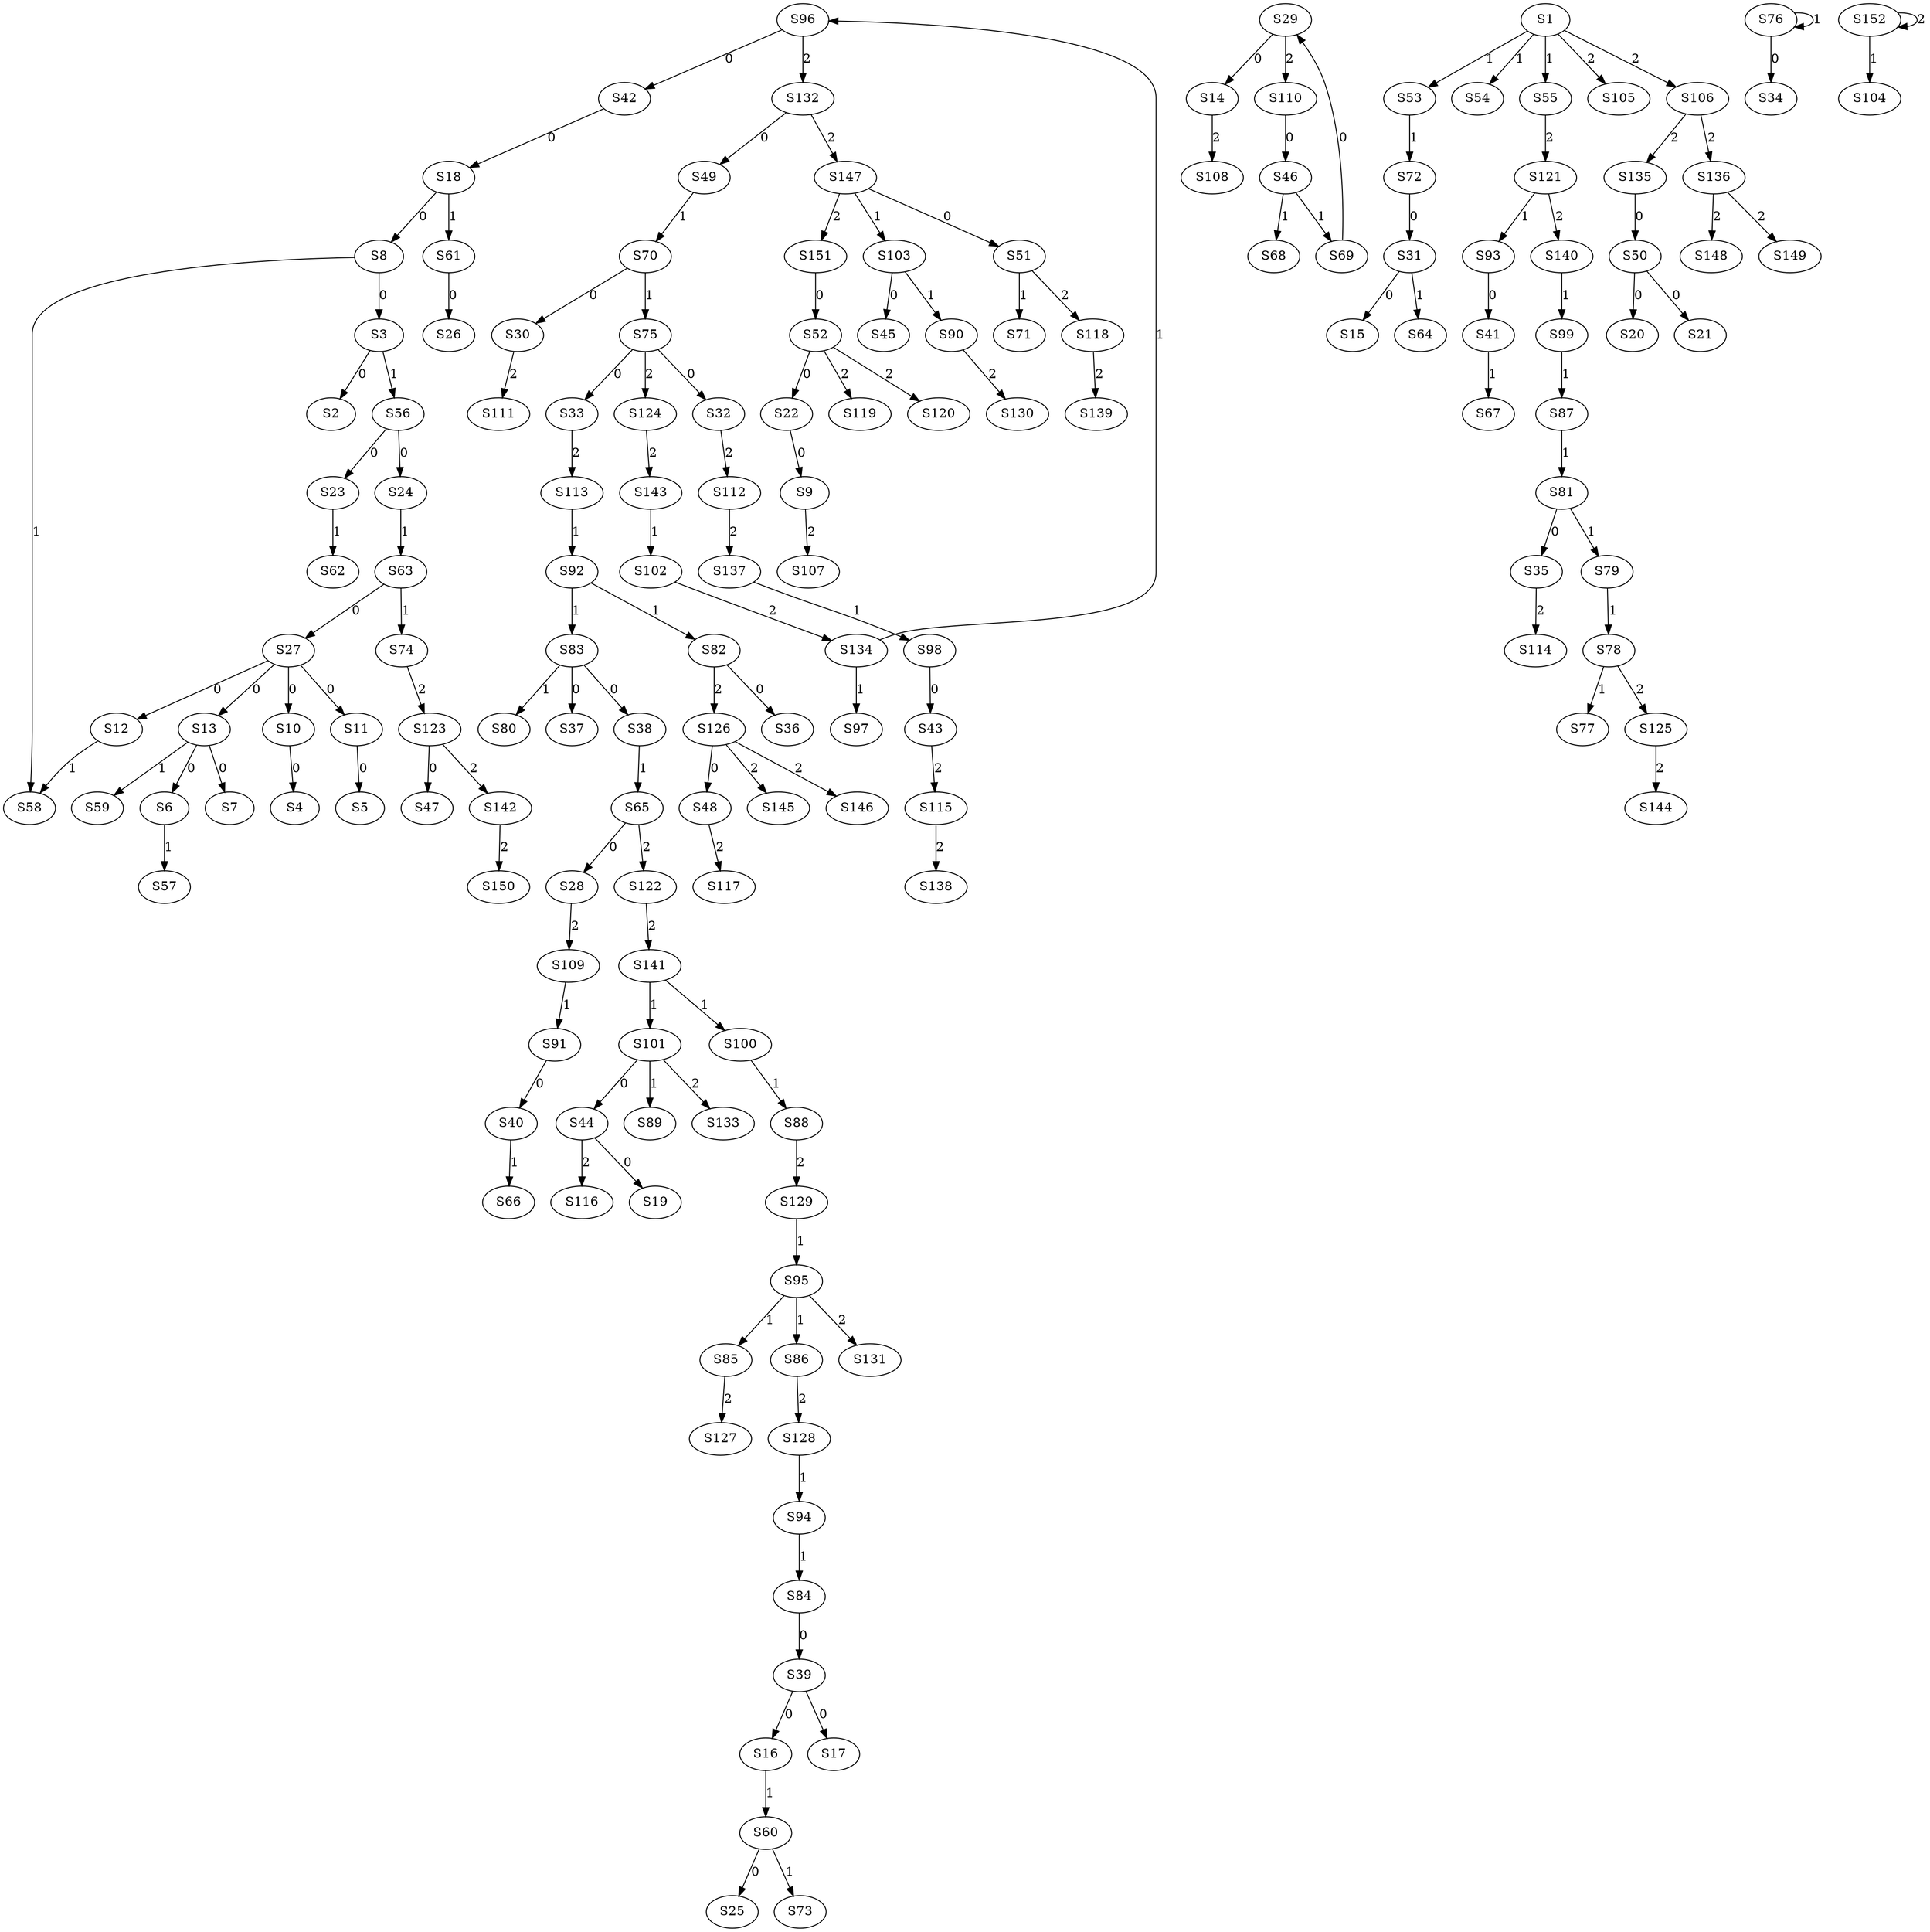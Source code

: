 strict digraph {
	S3 -> S2 [ label = 0 ];
	S8 -> S3 [ label = 0 ];
	S10 -> S4 [ label = 0 ];
	S11 -> S5 [ label = 0 ];
	S13 -> S6 [ label = 0 ];
	S13 -> S7 [ label = 0 ];
	S18 -> S8 [ label = 0 ];
	S22 -> S9 [ label = 0 ];
	S27 -> S10 [ label = 0 ];
	S27 -> S11 [ label = 0 ];
	S27 -> S12 [ label = 0 ];
	S27 -> S13 [ label = 0 ];
	S29 -> S14 [ label = 0 ];
	S31 -> S15 [ label = 0 ];
	S39 -> S16 [ label = 0 ];
	S39 -> S17 [ label = 0 ];
	S42 -> S18 [ label = 0 ];
	S44 -> S19 [ label = 0 ];
	S50 -> S20 [ label = 0 ];
	S50 -> S21 [ label = 0 ];
	S52 -> S22 [ label = 0 ];
	S56 -> S23 [ label = 0 ];
	S56 -> S24 [ label = 0 ];
	S60 -> S25 [ label = 0 ];
	S61 -> S26 [ label = 0 ];
	S63 -> S27 [ label = 0 ];
	S65 -> S28 [ label = 0 ];
	S69 -> S29 [ label = 0 ];
	S70 -> S30 [ label = 0 ];
	S72 -> S31 [ label = 0 ];
	S75 -> S32 [ label = 0 ];
	S75 -> S33 [ label = 0 ];
	S76 -> S34 [ label = 0 ];
	S81 -> S35 [ label = 0 ];
	S82 -> S36 [ label = 0 ];
	S83 -> S37 [ label = 0 ];
	S83 -> S38 [ label = 0 ];
	S84 -> S39 [ label = 0 ];
	S91 -> S40 [ label = 0 ];
	S93 -> S41 [ label = 0 ];
	S96 -> S42 [ label = 0 ];
	S98 -> S43 [ label = 0 ];
	S101 -> S44 [ label = 0 ];
	S103 -> S45 [ label = 0 ];
	S110 -> S46 [ label = 0 ];
	S123 -> S47 [ label = 0 ];
	S126 -> S48 [ label = 0 ];
	S132 -> S49 [ label = 0 ];
	S135 -> S50 [ label = 0 ];
	S147 -> S51 [ label = 0 ];
	S151 -> S52 [ label = 0 ];
	S1 -> S53 [ label = 1 ];
	S1 -> S54 [ label = 1 ];
	S1 -> S55 [ label = 1 ];
	S3 -> S56 [ label = 1 ];
	S6 -> S57 [ label = 1 ];
	S8 -> S58 [ label = 1 ];
	S13 -> S59 [ label = 1 ];
	S16 -> S60 [ label = 1 ];
	S18 -> S61 [ label = 1 ];
	S23 -> S62 [ label = 1 ];
	S24 -> S63 [ label = 1 ];
	S31 -> S64 [ label = 1 ];
	S38 -> S65 [ label = 1 ];
	S40 -> S66 [ label = 1 ];
	S41 -> S67 [ label = 1 ];
	S46 -> S68 [ label = 1 ];
	S46 -> S69 [ label = 1 ];
	S49 -> S70 [ label = 1 ];
	S51 -> S71 [ label = 1 ];
	S53 -> S72 [ label = 1 ];
	S60 -> S73 [ label = 1 ];
	S63 -> S74 [ label = 1 ];
	S70 -> S75 [ label = 1 ];
	S76 -> S76 [ label = 1 ];
	S78 -> S77 [ label = 1 ];
	S79 -> S78 [ label = 1 ];
	S81 -> S79 [ label = 1 ];
	S83 -> S80 [ label = 1 ];
	S87 -> S81 [ label = 1 ];
	S92 -> S82 [ label = 1 ];
	S92 -> S83 [ label = 1 ];
	S94 -> S84 [ label = 1 ];
	S95 -> S85 [ label = 1 ];
	S95 -> S86 [ label = 1 ];
	S99 -> S87 [ label = 1 ];
	S100 -> S88 [ label = 1 ];
	S101 -> S89 [ label = 1 ];
	S103 -> S90 [ label = 1 ];
	S109 -> S91 [ label = 1 ];
	S113 -> S92 [ label = 1 ];
	S121 -> S93 [ label = 1 ];
	S128 -> S94 [ label = 1 ];
	S129 -> S95 [ label = 1 ];
	S134 -> S96 [ label = 1 ];
	S134 -> S97 [ label = 1 ];
	S137 -> S98 [ label = 1 ];
	S140 -> S99 [ label = 1 ];
	S141 -> S100 [ label = 1 ];
	S141 -> S101 [ label = 1 ];
	S143 -> S102 [ label = 1 ];
	S147 -> S103 [ label = 1 ];
	S152 -> S104 [ label = 1 ];
	S1 -> S105 [ label = 2 ];
	S1 -> S106 [ label = 2 ];
	S9 -> S107 [ label = 2 ];
	S14 -> S108 [ label = 2 ];
	S28 -> S109 [ label = 2 ];
	S29 -> S110 [ label = 2 ];
	S30 -> S111 [ label = 2 ];
	S32 -> S112 [ label = 2 ];
	S33 -> S113 [ label = 2 ];
	S35 -> S114 [ label = 2 ];
	S43 -> S115 [ label = 2 ];
	S44 -> S116 [ label = 2 ];
	S48 -> S117 [ label = 2 ];
	S51 -> S118 [ label = 2 ];
	S52 -> S119 [ label = 2 ];
	S52 -> S120 [ label = 2 ];
	S55 -> S121 [ label = 2 ];
	S65 -> S122 [ label = 2 ];
	S74 -> S123 [ label = 2 ];
	S75 -> S124 [ label = 2 ];
	S78 -> S125 [ label = 2 ];
	S82 -> S126 [ label = 2 ];
	S85 -> S127 [ label = 2 ];
	S86 -> S128 [ label = 2 ];
	S88 -> S129 [ label = 2 ];
	S90 -> S130 [ label = 2 ];
	S95 -> S131 [ label = 2 ];
	S96 -> S132 [ label = 2 ];
	S101 -> S133 [ label = 2 ];
	S102 -> S134 [ label = 2 ];
	S106 -> S135 [ label = 2 ];
	S106 -> S136 [ label = 2 ];
	S112 -> S137 [ label = 2 ];
	S115 -> S138 [ label = 2 ];
	S118 -> S139 [ label = 2 ];
	S121 -> S140 [ label = 2 ];
	S122 -> S141 [ label = 2 ];
	S123 -> S142 [ label = 2 ];
	S124 -> S143 [ label = 2 ];
	S125 -> S144 [ label = 2 ];
	S126 -> S145 [ label = 2 ];
	S126 -> S146 [ label = 2 ];
	S132 -> S147 [ label = 2 ];
	S136 -> S148 [ label = 2 ];
	S136 -> S149 [ label = 2 ];
	S142 -> S150 [ label = 2 ];
	S147 -> S151 [ label = 2 ];
	S152 -> S152 [ label = 2 ];
	S12 -> S58 [ label = 1 ];
}